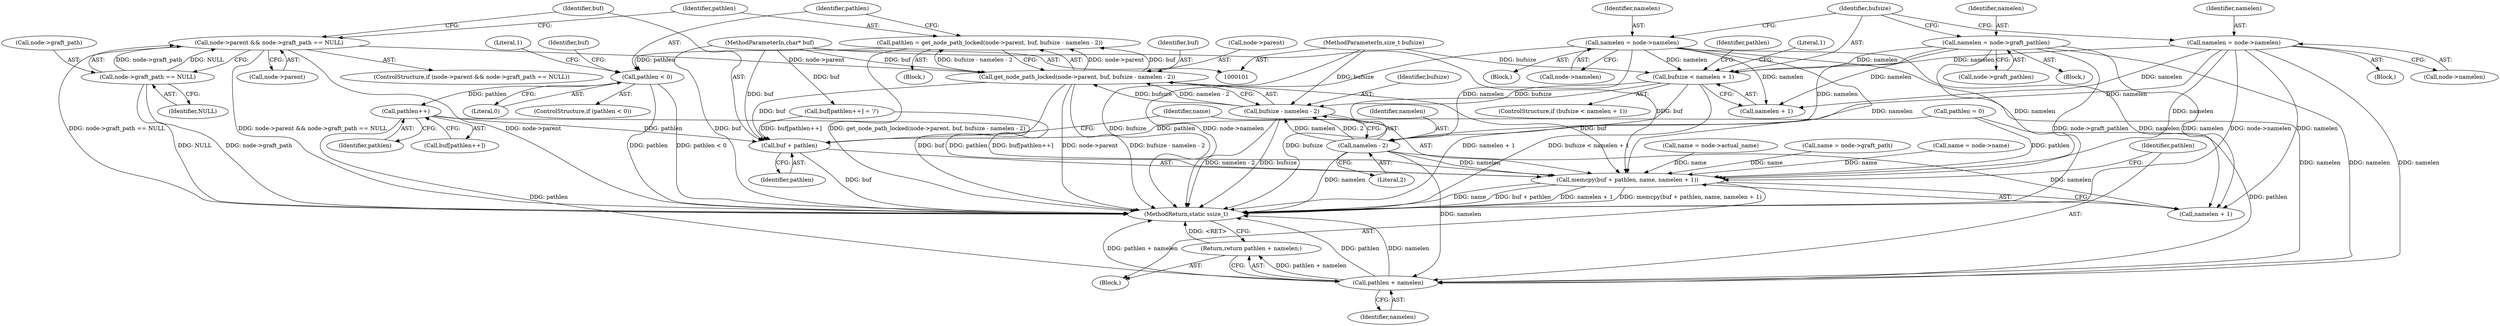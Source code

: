 digraph "1_Android_864e2e22fcd0cba3f5e67680ccabd0302dfda45d@integer" {
"1000176" [label="(Call,pathlen = get_node_path_locked(node->parent, buf, bufsize - namelen - 2))"];
"1000178" [label="(Call,get_node_path_locked(node->parent, buf, bufsize - namelen - 2))"];
"1000166" [label="(Call,node->parent && node->graft_path == NULL)"];
"1000170" [label="(Call,node->graft_path == NULL)"];
"1000103" [label="(MethodParameterIn,char* buf)"];
"1000183" [label="(Call,bufsize - namelen - 2)"];
"1000152" [label="(Call,bufsize < namelen + 1)"];
"1000104" [label="(MethodParameterIn,size_t bufsize)"];
"1000134" [label="(Call,namelen = node->namelen)"];
"1000118" [label="(Call,namelen = node->graft_pathlen)"];
"1000146" [label="(Call,namelen = node->namelen)"];
"1000185" [label="(Call,namelen - 2)"];
"1000189" [label="(Call,pathlen < 0)"];
"1000199" [label="(Call,pathlen++)"];
"1000202" [label="(Call,memcpy(buf + pathlen, name, namelen + 1))"];
"1000203" [label="(Call,buf + pathlen)"];
"1000211" [label="(Call,pathlen + namelen)"];
"1000210" [label="(Return,return pathlen + namelen;)"];
"1000104" [label="(MethodParameterIn,size_t bufsize)"];
"1000140" [label="(Block,)"];
"1000177" [label="(Identifier,pathlen)"];
"1000129" [label="(Call,name = node->actual_name)"];
"1000154" [label="(Call,namelen + 1)"];
"1000148" [label="(Call,node->namelen)"];
"1000167" [label="(Call,node->parent)"];
"1000170" [label="(Call,node->graft_path == NULL)"];
"1000203" [label="(Call,buf + pathlen)"];
"1000190" [label="(Identifier,pathlen)"];
"1000128" [label="(Block,)"];
"1000136" [label="(Call,node->namelen)"];
"1000113" [label="(Call,name = node->graft_path)"];
"1000147" [label="(Identifier,namelen)"];
"1000112" [label="(Block,)"];
"1000187" [label="(Literal,2)"];
"1000213" [label="(Identifier,namelen)"];
"1000189" [label="(Call,pathlen < 0)"];
"1000179" [label="(Call,node->parent)"];
"1000103" [label="(MethodParameterIn,char* buf)"];
"1000171" [label="(Call,node->graft_path)"];
"1000202" [label="(Call,memcpy(buf + pathlen, name, namelen + 1))"];
"1000174" [label="(Identifier,NULL)"];
"1000119" [label="(Identifier,namelen)"];
"1000183" [label="(Call,bufsize - namelen - 2)"];
"1000151" [label="(ControlStructure,if (bufsize < namelen + 1))"];
"1000188" [label="(ControlStructure,if (pathlen < 0))"];
"1000212" [label="(Identifier,pathlen)"];
"1000204" [label="(Identifier,buf)"];
"1000152" [label="(Call,bufsize < namelen + 1)"];
"1000146" [label="(Call,namelen = node->namelen)"];
"1000153" [label="(Identifier,bufsize)"];
"1000210" [label="(Return,return pathlen + namelen;)"];
"1000135" [label="(Identifier,namelen)"];
"1000118" [label="(Call,namelen = node->graft_pathlen)"];
"1000176" [label="(Call,pathlen = get_node_path_locked(node->parent, buf, bufsize - namelen - 2))"];
"1000197" [label="(Call,buf[pathlen++])"];
"1000163" [label="(Identifier,pathlen)"];
"1000175" [label="(Block,)"];
"1000196" [label="(Call,buf[pathlen++] = '/')"];
"1000186" [label="(Identifier,namelen)"];
"1000160" [label="(Literal,1)"];
"1000185" [label="(Call,namelen - 2)"];
"1000199" [label="(Call,pathlen++)"];
"1000165" [label="(ControlStructure,if (node->parent && node->graft_path == NULL))"];
"1000166" [label="(Call,node->parent && node->graft_path == NULL)"];
"1000182" [label="(Identifier,buf)"];
"1000162" [label="(Call,pathlen = 0)"];
"1000191" [label="(Literal,0)"];
"1000200" [label="(Identifier,pathlen)"];
"1000178" [label="(Call,get_node_path_locked(node->parent, buf, bufsize - namelen - 2))"];
"1000207" [label="(Call,namelen + 1)"];
"1000214" [label="(MethodReturn,static ssize_t)"];
"1000195" [label="(Literal,1)"];
"1000206" [label="(Identifier,name)"];
"1000120" [label="(Call,node->graft_pathlen)"];
"1000205" [label="(Identifier,pathlen)"];
"1000141" [label="(Call,name = node->name)"];
"1000134" [label="(Call,namelen = node->namelen)"];
"1000211" [label="(Call,pathlen + namelen)"];
"1000105" [label="(Block,)"];
"1000198" [label="(Identifier,buf)"];
"1000184" [label="(Identifier,bufsize)"];
"1000176" -> "1000175"  [label="AST: "];
"1000176" -> "1000178"  [label="CFG: "];
"1000177" -> "1000176"  [label="AST: "];
"1000178" -> "1000176"  [label="AST: "];
"1000190" -> "1000176"  [label="CFG: "];
"1000176" -> "1000214"  [label="DDG: get_node_path_locked(node->parent, buf, bufsize - namelen - 2)"];
"1000178" -> "1000176"  [label="DDG: node->parent"];
"1000178" -> "1000176"  [label="DDG: buf"];
"1000178" -> "1000176"  [label="DDG: bufsize - namelen - 2"];
"1000176" -> "1000189"  [label="DDG: pathlen"];
"1000178" -> "1000183"  [label="CFG: "];
"1000179" -> "1000178"  [label="AST: "];
"1000182" -> "1000178"  [label="AST: "];
"1000183" -> "1000178"  [label="AST: "];
"1000178" -> "1000214"  [label="DDG: bufsize - namelen - 2"];
"1000178" -> "1000214"  [label="DDG: buf"];
"1000178" -> "1000214"  [label="DDG: node->parent"];
"1000166" -> "1000178"  [label="DDG: node->parent"];
"1000103" -> "1000178"  [label="DDG: buf"];
"1000183" -> "1000178"  [label="DDG: bufsize"];
"1000183" -> "1000178"  [label="DDG: namelen - 2"];
"1000178" -> "1000202"  [label="DDG: buf"];
"1000178" -> "1000203"  [label="DDG: buf"];
"1000166" -> "1000165"  [label="AST: "];
"1000166" -> "1000167"  [label="CFG: "];
"1000166" -> "1000170"  [label="CFG: "];
"1000167" -> "1000166"  [label="AST: "];
"1000170" -> "1000166"  [label="AST: "];
"1000177" -> "1000166"  [label="CFG: "];
"1000204" -> "1000166"  [label="CFG: "];
"1000166" -> "1000214"  [label="DDG: node->graft_path == NULL"];
"1000166" -> "1000214"  [label="DDG: node->parent && node->graft_path == NULL"];
"1000166" -> "1000214"  [label="DDG: node->parent"];
"1000170" -> "1000166"  [label="DDG: node->graft_path"];
"1000170" -> "1000166"  [label="DDG: NULL"];
"1000170" -> "1000174"  [label="CFG: "];
"1000171" -> "1000170"  [label="AST: "];
"1000174" -> "1000170"  [label="AST: "];
"1000170" -> "1000214"  [label="DDG: NULL"];
"1000170" -> "1000214"  [label="DDG: node->graft_path"];
"1000103" -> "1000101"  [label="AST: "];
"1000103" -> "1000214"  [label="DDG: buf"];
"1000103" -> "1000196"  [label="DDG: buf"];
"1000103" -> "1000202"  [label="DDG: buf"];
"1000103" -> "1000203"  [label="DDG: buf"];
"1000183" -> "1000185"  [label="CFG: "];
"1000184" -> "1000183"  [label="AST: "];
"1000185" -> "1000183"  [label="AST: "];
"1000183" -> "1000214"  [label="DDG: namelen - 2"];
"1000183" -> "1000214"  [label="DDG: bufsize"];
"1000152" -> "1000183"  [label="DDG: bufsize"];
"1000104" -> "1000183"  [label="DDG: bufsize"];
"1000185" -> "1000183"  [label="DDG: namelen"];
"1000185" -> "1000183"  [label="DDG: 2"];
"1000152" -> "1000151"  [label="AST: "];
"1000152" -> "1000154"  [label="CFG: "];
"1000153" -> "1000152"  [label="AST: "];
"1000154" -> "1000152"  [label="AST: "];
"1000160" -> "1000152"  [label="CFG: "];
"1000163" -> "1000152"  [label="CFG: "];
"1000152" -> "1000214"  [label="DDG: bufsize < namelen + 1"];
"1000152" -> "1000214"  [label="DDG: bufsize"];
"1000152" -> "1000214"  [label="DDG: namelen + 1"];
"1000104" -> "1000152"  [label="DDG: bufsize"];
"1000134" -> "1000152"  [label="DDG: namelen"];
"1000118" -> "1000152"  [label="DDG: namelen"];
"1000146" -> "1000152"  [label="DDG: namelen"];
"1000104" -> "1000101"  [label="AST: "];
"1000104" -> "1000214"  [label="DDG: bufsize"];
"1000134" -> "1000128"  [label="AST: "];
"1000134" -> "1000136"  [label="CFG: "];
"1000135" -> "1000134"  [label="AST: "];
"1000136" -> "1000134"  [label="AST: "];
"1000153" -> "1000134"  [label="CFG: "];
"1000134" -> "1000214"  [label="DDG: node->namelen"];
"1000134" -> "1000154"  [label="DDG: namelen"];
"1000134" -> "1000185"  [label="DDG: namelen"];
"1000134" -> "1000202"  [label="DDG: namelen"];
"1000134" -> "1000207"  [label="DDG: namelen"];
"1000134" -> "1000211"  [label="DDG: namelen"];
"1000118" -> "1000112"  [label="AST: "];
"1000118" -> "1000120"  [label="CFG: "];
"1000119" -> "1000118"  [label="AST: "];
"1000120" -> "1000118"  [label="AST: "];
"1000153" -> "1000118"  [label="CFG: "];
"1000118" -> "1000214"  [label="DDG: node->graft_pathlen"];
"1000118" -> "1000154"  [label="DDG: namelen"];
"1000118" -> "1000185"  [label="DDG: namelen"];
"1000118" -> "1000202"  [label="DDG: namelen"];
"1000118" -> "1000207"  [label="DDG: namelen"];
"1000118" -> "1000211"  [label="DDG: namelen"];
"1000146" -> "1000140"  [label="AST: "];
"1000146" -> "1000148"  [label="CFG: "];
"1000147" -> "1000146"  [label="AST: "];
"1000148" -> "1000146"  [label="AST: "];
"1000153" -> "1000146"  [label="CFG: "];
"1000146" -> "1000214"  [label="DDG: node->namelen"];
"1000146" -> "1000154"  [label="DDG: namelen"];
"1000146" -> "1000185"  [label="DDG: namelen"];
"1000146" -> "1000202"  [label="DDG: namelen"];
"1000146" -> "1000207"  [label="DDG: namelen"];
"1000146" -> "1000211"  [label="DDG: namelen"];
"1000185" -> "1000187"  [label="CFG: "];
"1000186" -> "1000185"  [label="AST: "];
"1000187" -> "1000185"  [label="AST: "];
"1000185" -> "1000214"  [label="DDG: namelen"];
"1000185" -> "1000202"  [label="DDG: namelen"];
"1000185" -> "1000207"  [label="DDG: namelen"];
"1000185" -> "1000211"  [label="DDG: namelen"];
"1000189" -> "1000188"  [label="AST: "];
"1000189" -> "1000191"  [label="CFG: "];
"1000190" -> "1000189"  [label="AST: "];
"1000191" -> "1000189"  [label="AST: "];
"1000195" -> "1000189"  [label="CFG: "];
"1000198" -> "1000189"  [label="CFG: "];
"1000189" -> "1000214"  [label="DDG: pathlen"];
"1000189" -> "1000214"  [label="DDG: pathlen < 0"];
"1000189" -> "1000199"  [label="DDG: pathlen"];
"1000199" -> "1000197"  [label="AST: "];
"1000199" -> "1000200"  [label="CFG: "];
"1000200" -> "1000199"  [label="AST: "];
"1000197" -> "1000199"  [label="CFG: "];
"1000199" -> "1000202"  [label="DDG: pathlen"];
"1000199" -> "1000203"  [label="DDG: pathlen"];
"1000199" -> "1000211"  [label="DDG: pathlen"];
"1000202" -> "1000105"  [label="AST: "];
"1000202" -> "1000207"  [label="CFG: "];
"1000203" -> "1000202"  [label="AST: "];
"1000206" -> "1000202"  [label="AST: "];
"1000207" -> "1000202"  [label="AST: "];
"1000212" -> "1000202"  [label="CFG: "];
"1000202" -> "1000214"  [label="DDG: name"];
"1000202" -> "1000214"  [label="DDG: buf + pathlen"];
"1000202" -> "1000214"  [label="DDG: namelen + 1"];
"1000202" -> "1000214"  [label="DDG: memcpy(buf + pathlen, name, namelen + 1)"];
"1000196" -> "1000202"  [label="DDG: buf[pathlen++]"];
"1000162" -> "1000202"  [label="DDG: pathlen"];
"1000129" -> "1000202"  [label="DDG: name"];
"1000141" -> "1000202"  [label="DDG: name"];
"1000113" -> "1000202"  [label="DDG: name"];
"1000203" -> "1000205"  [label="CFG: "];
"1000204" -> "1000203"  [label="AST: "];
"1000205" -> "1000203"  [label="AST: "];
"1000206" -> "1000203"  [label="CFG: "];
"1000203" -> "1000214"  [label="DDG: buf"];
"1000196" -> "1000203"  [label="DDG: buf[pathlen++]"];
"1000162" -> "1000203"  [label="DDG: pathlen"];
"1000211" -> "1000210"  [label="AST: "];
"1000211" -> "1000213"  [label="CFG: "];
"1000212" -> "1000211"  [label="AST: "];
"1000213" -> "1000211"  [label="AST: "];
"1000210" -> "1000211"  [label="CFG: "];
"1000211" -> "1000214"  [label="DDG: pathlen"];
"1000211" -> "1000214"  [label="DDG: namelen"];
"1000211" -> "1000214"  [label="DDG: pathlen + namelen"];
"1000211" -> "1000210"  [label="DDG: pathlen + namelen"];
"1000162" -> "1000211"  [label="DDG: pathlen"];
"1000210" -> "1000105"  [label="AST: "];
"1000214" -> "1000210"  [label="CFG: "];
"1000210" -> "1000214"  [label="DDG: <RET>"];
}
